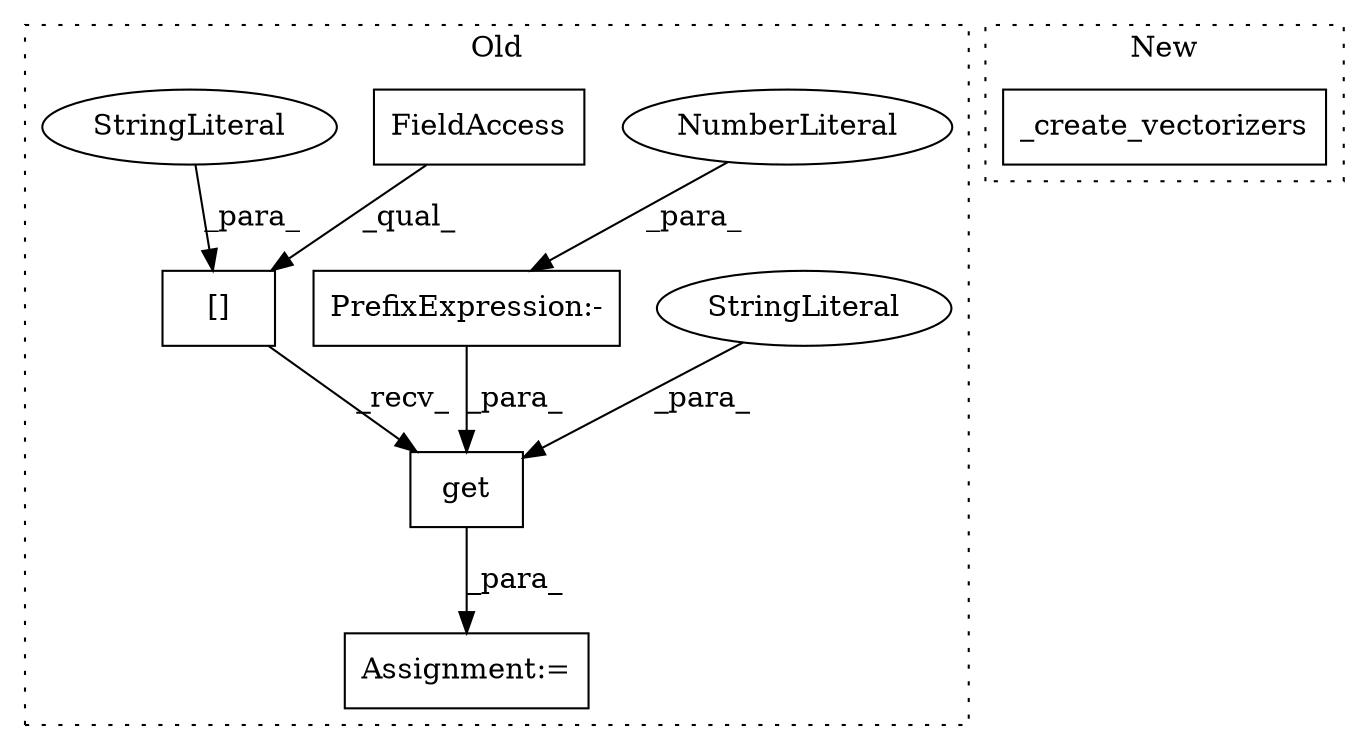 digraph G {
subgraph cluster0 {
1 [label="get" a="32" s="10987,11002" l="4,1" shape="box"];
3 [label="[]" a="2" s="10957,10985" l="19,1" shape="box"];
4 [label="StringLiteral" a="45" s="10991" l="8" shape="ellipse"];
5 [label="PrefixExpression:-" a="38" s="11000" l="1" shape="box"];
6 [label="NumberLiteral" a="34" s="11001" l="1" shape="ellipse"];
7 [label="FieldAccess" a="22" s="10957" l="18" shape="box"];
8 [label="Assignment:=" a="7" s="10925" l="1" shape="box"];
9 [label="StringLiteral" a="45" s="10976" l="9" shape="ellipse"];
label = "Old";
style="dotted";
}
subgraph cluster1 {
2 [label="_create_vectorizers" a="32" s="10347" l="21" shape="box"];
label = "New";
style="dotted";
}
1 -> 8 [label="_para_"];
3 -> 1 [label="_recv_"];
4 -> 1 [label="_para_"];
5 -> 1 [label="_para_"];
6 -> 5 [label="_para_"];
7 -> 3 [label="_qual_"];
9 -> 3 [label="_para_"];
}